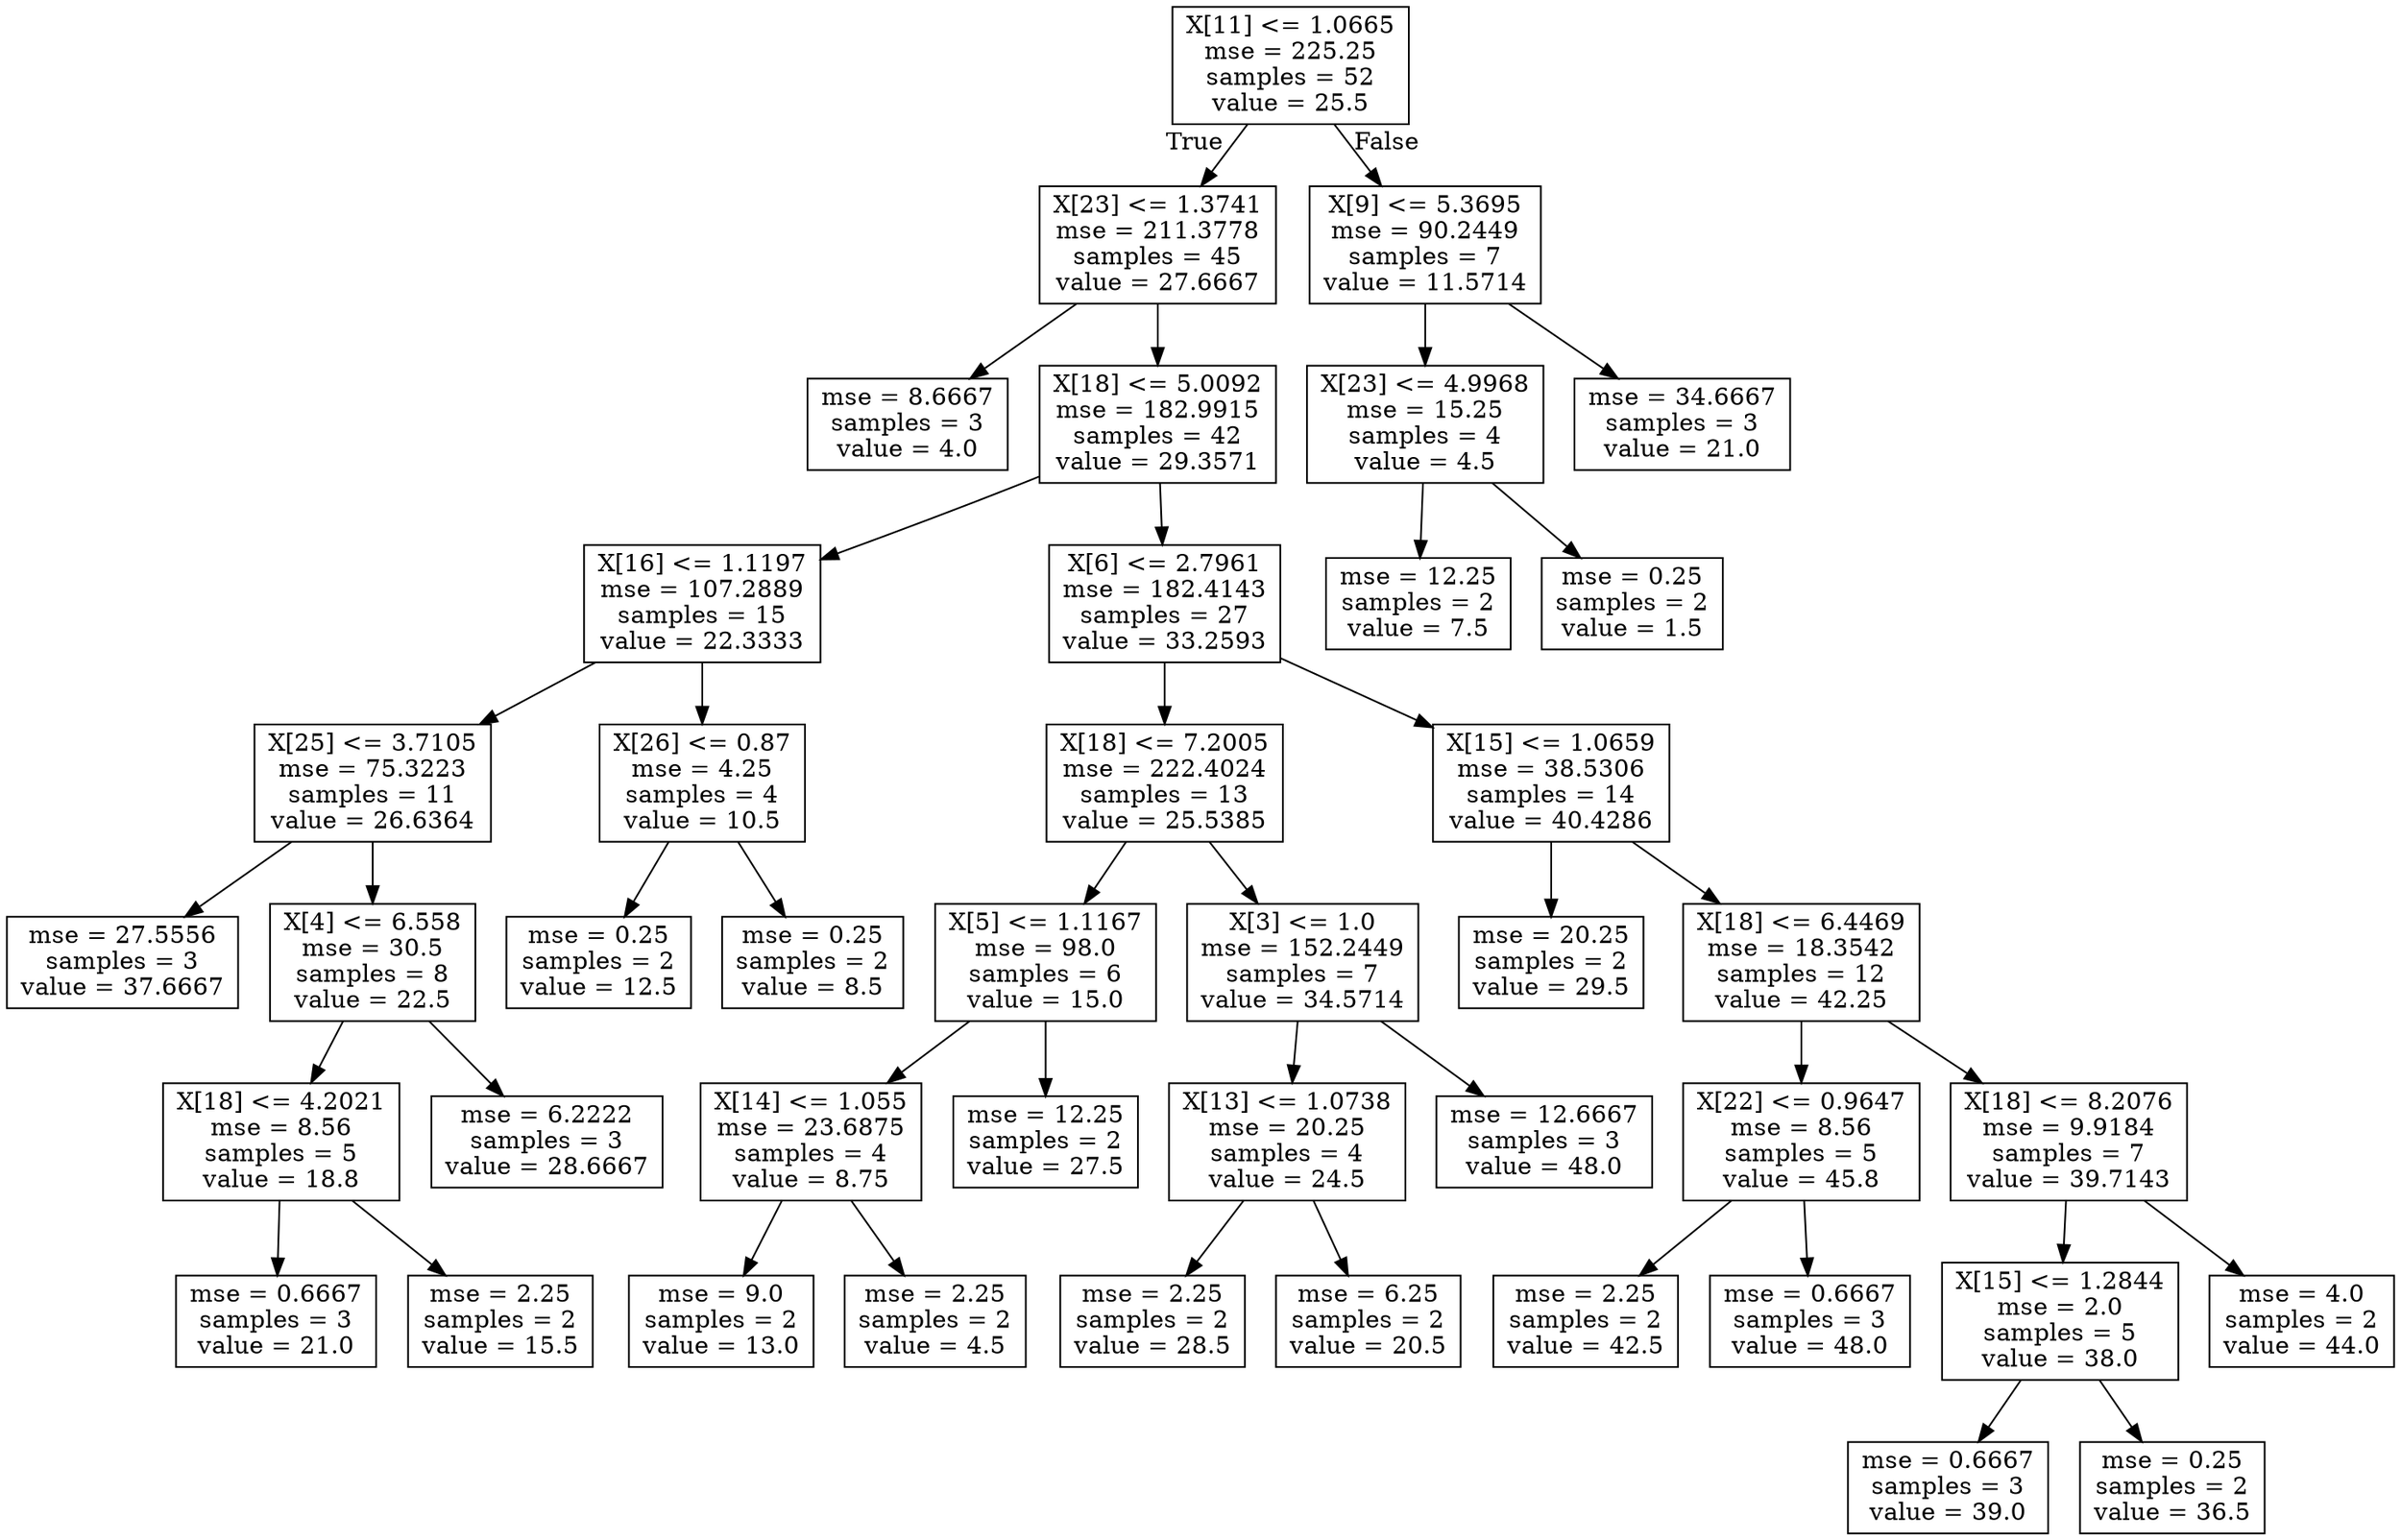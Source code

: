 digraph Tree {
node [shape=box] ;
0 [label="X[11] <= 1.0665\nmse = 225.25\nsamples = 52\nvalue = 25.5"] ;
1 [label="X[23] <= 1.3741\nmse = 211.3778\nsamples = 45\nvalue = 27.6667"] ;
0 -> 1 [labeldistance=2.5, labelangle=45, headlabel="True"] ;
2 [label="mse = 8.6667\nsamples = 3\nvalue = 4.0"] ;
1 -> 2 ;
3 [label="X[18] <= 5.0092\nmse = 182.9915\nsamples = 42\nvalue = 29.3571"] ;
1 -> 3 ;
4 [label="X[16] <= 1.1197\nmse = 107.2889\nsamples = 15\nvalue = 22.3333"] ;
3 -> 4 ;
5 [label="X[25] <= 3.7105\nmse = 75.3223\nsamples = 11\nvalue = 26.6364"] ;
4 -> 5 ;
6 [label="mse = 27.5556\nsamples = 3\nvalue = 37.6667"] ;
5 -> 6 ;
7 [label="X[4] <= 6.558\nmse = 30.5\nsamples = 8\nvalue = 22.5"] ;
5 -> 7 ;
8 [label="X[18] <= 4.2021\nmse = 8.56\nsamples = 5\nvalue = 18.8"] ;
7 -> 8 ;
9 [label="mse = 0.6667\nsamples = 3\nvalue = 21.0"] ;
8 -> 9 ;
10 [label="mse = 2.25\nsamples = 2\nvalue = 15.5"] ;
8 -> 10 ;
11 [label="mse = 6.2222\nsamples = 3\nvalue = 28.6667"] ;
7 -> 11 ;
12 [label="X[26] <= 0.87\nmse = 4.25\nsamples = 4\nvalue = 10.5"] ;
4 -> 12 ;
13 [label="mse = 0.25\nsamples = 2\nvalue = 12.5"] ;
12 -> 13 ;
14 [label="mse = 0.25\nsamples = 2\nvalue = 8.5"] ;
12 -> 14 ;
15 [label="X[6] <= 2.7961\nmse = 182.4143\nsamples = 27\nvalue = 33.2593"] ;
3 -> 15 ;
16 [label="X[18] <= 7.2005\nmse = 222.4024\nsamples = 13\nvalue = 25.5385"] ;
15 -> 16 ;
17 [label="X[5] <= 1.1167\nmse = 98.0\nsamples = 6\nvalue = 15.0"] ;
16 -> 17 ;
18 [label="X[14] <= 1.055\nmse = 23.6875\nsamples = 4\nvalue = 8.75"] ;
17 -> 18 ;
19 [label="mse = 9.0\nsamples = 2\nvalue = 13.0"] ;
18 -> 19 ;
20 [label="mse = 2.25\nsamples = 2\nvalue = 4.5"] ;
18 -> 20 ;
21 [label="mse = 12.25\nsamples = 2\nvalue = 27.5"] ;
17 -> 21 ;
22 [label="X[3] <= 1.0\nmse = 152.2449\nsamples = 7\nvalue = 34.5714"] ;
16 -> 22 ;
23 [label="X[13] <= 1.0738\nmse = 20.25\nsamples = 4\nvalue = 24.5"] ;
22 -> 23 ;
24 [label="mse = 2.25\nsamples = 2\nvalue = 28.5"] ;
23 -> 24 ;
25 [label="mse = 6.25\nsamples = 2\nvalue = 20.5"] ;
23 -> 25 ;
26 [label="mse = 12.6667\nsamples = 3\nvalue = 48.0"] ;
22 -> 26 ;
27 [label="X[15] <= 1.0659\nmse = 38.5306\nsamples = 14\nvalue = 40.4286"] ;
15 -> 27 ;
28 [label="mse = 20.25\nsamples = 2\nvalue = 29.5"] ;
27 -> 28 ;
29 [label="X[18] <= 6.4469\nmse = 18.3542\nsamples = 12\nvalue = 42.25"] ;
27 -> 29 ;
30 [label="X[22] <= 0.9647\nmse = 8.56\nsamples = 5\nvalue = 45.8"] ;
29 -> 30 ;
31 [label="mse = 2.25\nsamples = 2\nvalue = 42.5"] ;
30 -> 31 ;
32 [label="mse = 0.6667\nsamples = 3\nvalue = 48.0"] ;
30 -> 32 ;
33 [label="X[18] <= 8.2076\nmse = 9.9184\nsamples = 7\nvalue = 39.7143"] ;
29 -> 33 ;
34 [label="X[15] <= 1.2844\nmse = 2.0\nsamples = 5\nvalue = 38.0"] ;
33 -> 34 ;
35 [label="mse = 0.6667\nsamples = 3\nvalue = 39.0"] ;
34 -> 35 ;
36 [label="mse = 0.25\nsamples = 2\nvalue = 36.5"] ;
34 -> 36 ;
37 [label="mse = 4.0\nsamples = 2\nvalue = 44.0"] ;
33 -> 37 ;
38 [label="X[9] <= 5.3695\nmse = 90.2449\nsamples = 7\nvalue = 11.5714"] ;
0 -> 38 [labeldistance=2.5, labelangle=-45, headlabel="False"] ;
39 [label="X[23] <= 4.9968\nmse = 15.25\nsamples = 4\nvalue = 4.5"] ;
38 -> 39 ;
40 [label="mse = 12.25\nsamples = 2\nvalue = 7.5"] ;
39 -> 40 ;
41 [label="mse = 0.25\nsamples = 2\nvalue = 1.5"] ;
39 -> 41 ;
42 [label="mse = 34.6667\nsamples = 3\nvalue = 21.0"] ;
38 -> 42 ;
}